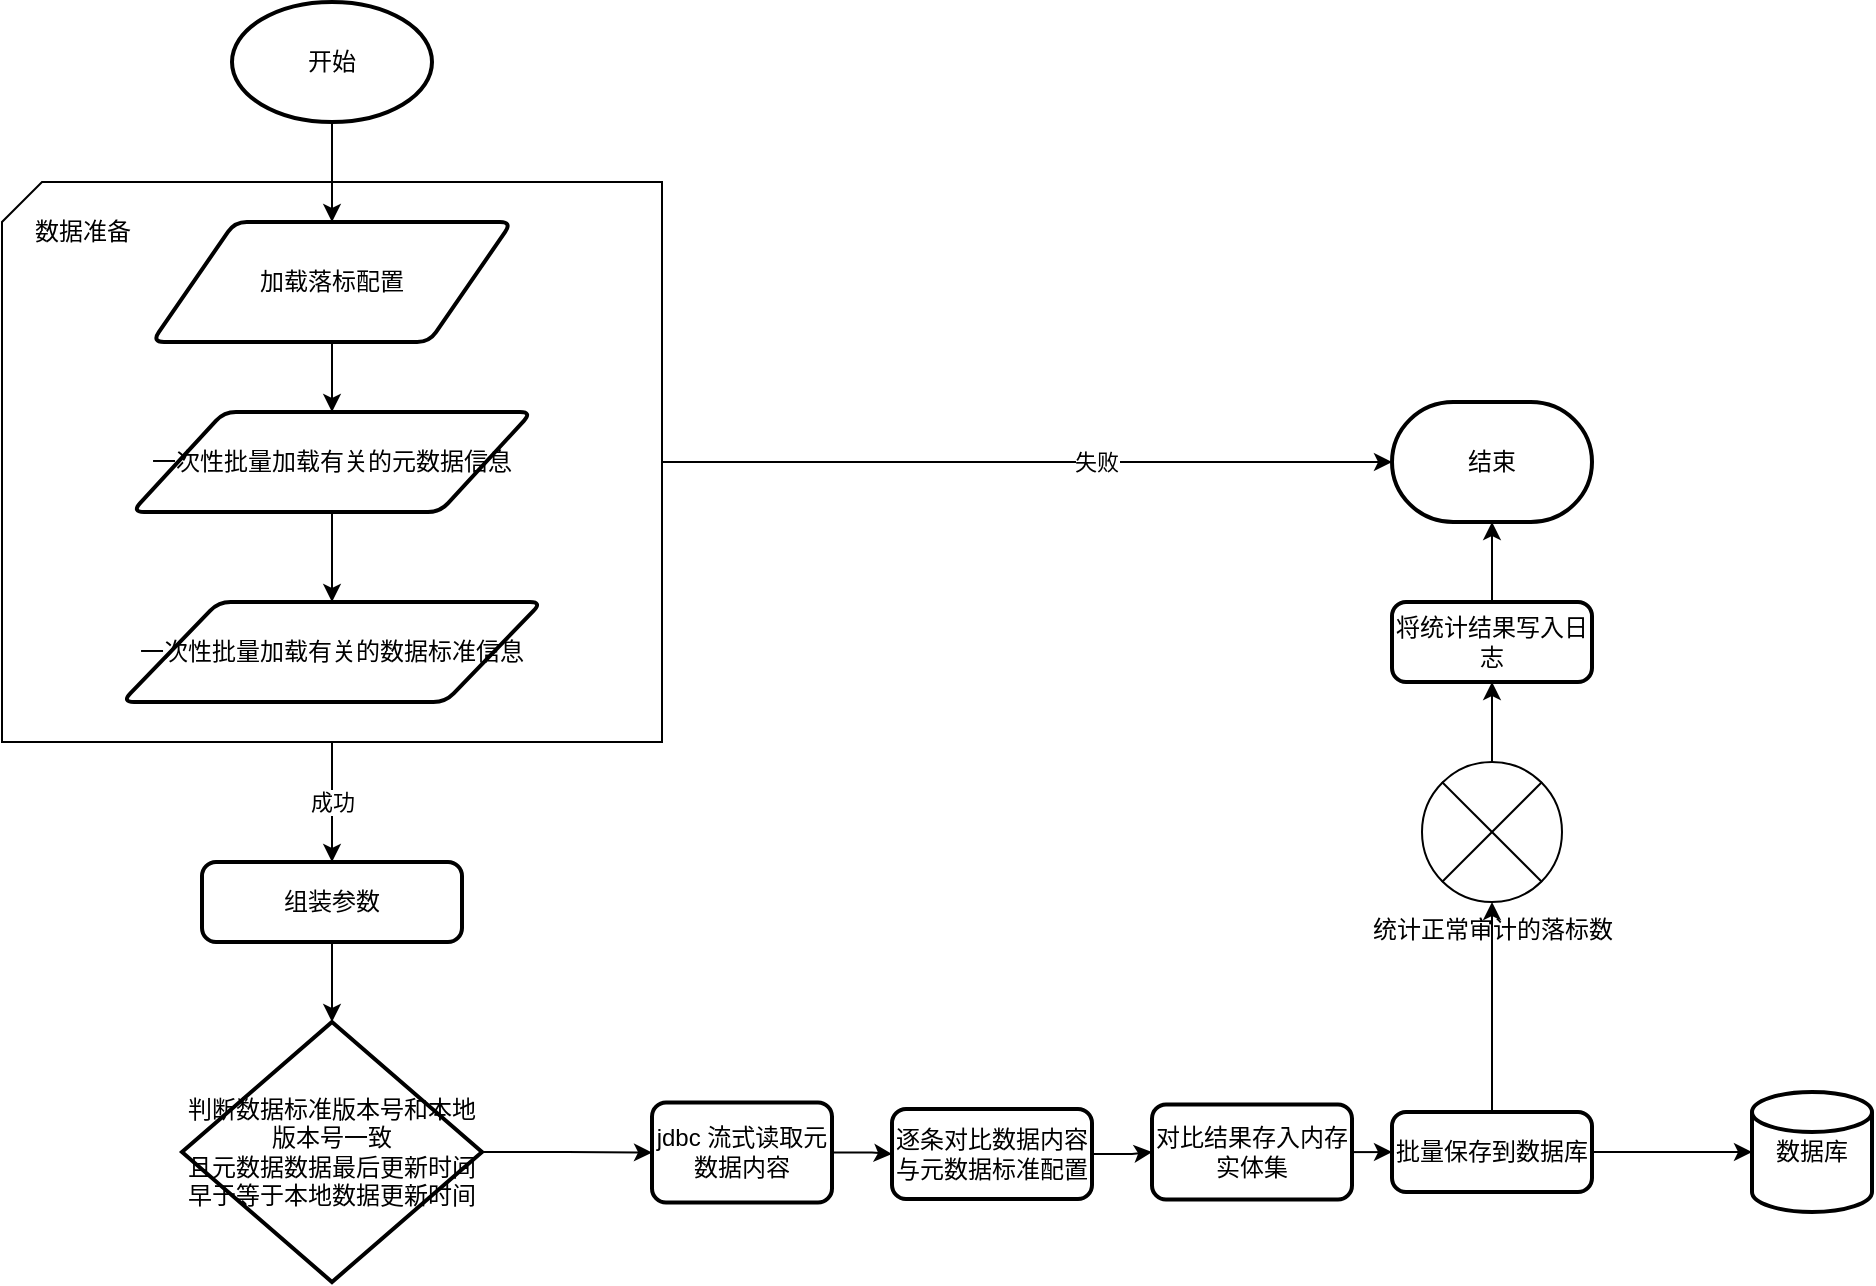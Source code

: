 <mxfile version="20.6.2" type="github">
  <diagram id="5u85gAowJPoeOtxz74KD" name="第 1 页">
    <mxGraphModel dx="1325" dy="613" grid="1" gridSize="10" guides="1" tooltips="1" connect="1" arrows="1" fold="1" page="1" pageScale="1" pageWidth="827" pageHeight="1169" math="0" shadow="0">
      <root>
        <mxCell id="0" />
        <mxCell id="1" parent="0" />
        <mxCell id="lB2y1da5tnhayKEPhziA-1" value="" style="edgeStyle=orthogonalEdgeStyle;rounded=0;orthogonalLoop=1;jettySize=auto;html=1;" edge="1" parent="1" source="lB2y1da5tnhayKEPhziA-4" target="lB2y1da5tnhayKEPhziA-13">
          <mxGeometry relative="1" as="geometry" />
        </mxCell>
        <mxCell id="lB2y1da5tnhayKEPhziA-2" value="失败" style="edgeLabel;html=1;align=center;verticalAlign=middle;resizable=0;points=[];" vertex="1" connectable="0" parent="lB2y1da5tnhayKEPhziA-1">
          <mxGeometry x="0.187" relative="1" as="geometry">
            <mxPoint as="offset" />
          </mxGeometry>
        </mxCell>
        <mxCell id="lB2y1da5tnhayKEPhziA-43" value="成功" style="edgeStyle=orthogonalEdgeStyle;rounded=0;orthogonalLoop=1;jettySize=auto;html=1;entryX=0.5;entryY=0;entryDx=0;entryDy=0;" edge="1" parent="1" source="lB2y1da5tnhayKEPhziA-4" target="lB2y1da5tnhayKEPhziA-17">
          <mxGeometry relative="1" as="geometry" />
        </mxCell>
        <mxCell id="lB2y1da5tnhayKEPhziA-4" value="" style="verticalLabelPosition=bottom;verticalAlign=top;html=1;shape=card;whiteSpace=wrap;size=20;arcSize=12;" vertex="1" parent="1">
          <mxGeometry x="55" y="140" width="330" height="280" as="geometry" />
        </mxCell>
        <mxCell id="lB2y1da5tnhayKEPhziA-5" value="" style="edgeStyle=orthogonalEdgeStyle;rounded=0;orthogonalLoop=1;jettySize=auto;html=1;" edge="1" parent="1" source="lB2y1da5tnhayKEPhziA-6" target="lB2y1da5tnhayKEPhziA-8">
          <mxGeometry relative="1" as="geometry" />
        </mxCell>
        <mxCell id="lB2y1da5tnhayKEPhziA-6" value="开始" style="strokeWidth=2;html=1;shape=mxgraph.flowchart.start_1;whiteSpace=wrap;" vertex="1" parent="1">
          <mxGeometry x="170" y="50" width="100" height="60" as="geometry" />
        </mxCell>
        <mxCell id="lB2y1da5tnhayKEPhziA-7" value="" style="edgeStyle=orthogonalEdgeStyle;rounded=0;orthogonalLoop=1;jettySize=auto;html=1;" edge="1" parent="1" source="lB2y1da5tnhayKEPhziA-8" target="lB2y1da5tnhayKEPhziA-10">
          <mxGeometry relative="1" as="geometry" />
        </mxCell>
        <mxCell id="lB2y1da5tnhayKEPhziA-8" value="加载落标配置" style="shape=parallelogram;html=1;strokeWidth=2;perimeter=parallelogramPerimeter;whiteSpace=wrap;rounded=1;arcSize=12;size=0.23;" vertex="1" parent="1">
          <mxGeometry x="130" y="160" width="180" height="60" as="geometry" />
        </mxCell>
        <mxCell id="lB2y1da5tnhayKEPhziA-9" value="" style="edgeStyle=orthogonalEdgeStyle;rounded=0;orthogonalLoop=1;jettySize=auto;html=1;" edge="1" parent="1" source="lB2y1da5tnhayKEPhziA-10" target="lB2y1da5tnhayKEPhziA-11">
          <mxGeometry relative="1" as="geometry" />
        </mxCell>
        <mxCell id="lB2y1da5tnhayKEPhziA-10" value="一次性批量加载有关的元数据信息" style="shape=parallelogram;html=1;strokeWidth=2;perimeter=parallelogramPerimeter;whiteSpace=wrap;rounded=1;arcSize=12;size=0.23;" vertex="1" parent="1">
          <mxGeometry x="120" y="255" width="200" height="50" as="geometry" />
        </mxCell>
        <mxCell id="lB2y1da5tnhayKEPhziA-11" value="一次性批量加载有关的数据标准信息" style="shape=parallelogram;html=1;strokeWidth=2;perimeter=parallelogramPerimeter;whiteSpace=wrap;rounded=1;arcSize=12;size=0.23;" vertex="1" parent="1">
          <mxGeometry x="115" y="350" width="210" height="50" as="geometry" />
        </mxCell>
        <mxCell id="lB2y1da5tnhayKEPhziA-12" value="数据准备" style="text;html=1;resizable=0;autosize=1;align=center;verticalAlign=middle;points=[];fillColor=none;strokeColor=none;rounded=0;" vertex="1" parent="1">
          <mxGeometry x="60" y="150" width="70" height="30" as="geometry" />
        </mxCell>
        <mxCell id="lB2y1da5tnhayKEPhziA-13" value="结束" style="strokeWidth=2;html=1;shape=mxgraph.flowchart.terminator;whiteSpace=wrap;" vertex="1" parent="1">
          <mxGeometry x="750" y="250" width="100" height="60" as="geometry" />
        </mxCell>
        <mxCell id="lB2y1da5tnhayKEPhziA-16" value="" style="edgeStyle=orthogonalEdgeStyle;rounded=0;orthogonalLoop=1;jettySize=auto;html=1;" edge="1" parent="1" source="lB2y1da5tnhayKEPhziA-17" target="lB2y1da5tnhayKEPhziA-39">
          <mxGeometry relative="1" as="geometry" />
        </mxCell>
        <mxCell id="lB2y1da5tnhayKEPhziA-17" value="组装参数" style="rounded=1;whiteSpace=wrap;html=1;absoluteArcSize=1;arcSize=14;strokeWidth=2;" vertex="1" parent="1">
          <mxGeometry x="155" y="480" width="130" height="40" as="geometry" />
        </mxCell>
        <mxCell id="lB2y1da5tnhayKEPhziA-20" value="" style="edgeStyle=orthogonalEdgeStyle;rounded=0;orthogonalLoop=1;jettySize=auto;html=1;" edge="1" parent="1" source="lB2y1da5tnhayKEPhziA-21" target="lB2y1da5tnhayKEPhziA-23">
          <mxGeometry relative="1" as="geometry" />
        </mxCell>
        <mxCell id="lB2y1da5tnhayKEPhziA-21" value="jdbc 流式读取元数据内容" style="rounded=1;whiteSpace=wrap;html=1;absoluteArcSize=1;arcSize=14;strokeWidth=2;" vertex="1" parent="1">
          <mxGeometry x="380" y="600.25" width="90" height="50" as="geometry" />
        </mxCell>
        <mxCell id="lB2y1da5tnhayKEPhziA-22" value="" style="edgeStyle=orthogonalEdgeStyle;rounded=0;orthogonalLoop=1;jettySize=auto;html=1;" edge="1" parent="1" source="lB2y1da5tnhayKEPhziA-23" target="lB2y1da5tnhayKEPhziA-25">
          <mxGeometry relative="1" as="geometry" />
        </mxCell>
        <mxCell id="lB2y1da5tnhayKEPhziA-23" value="逐条对比数据内容与元数据标准配置" style="rounded=1;whiteSpace=wrap;html=1;absoluteArcSize=1;arcSize=14;strokeWidth=2;" vertex="1" parent="1">
          <mxGeometry x="500" y="603.5" width="100" height="45" as="geometry" />
        </mxCell>
        <mxCell id="lB2y1da5tnhayKEPhziA-24" value="" style="edgeStyle=orthogonalEdgeStyle;rounded=0;orthogonalLoop=1;jettySize=auto;html=1;" edge="1" parent="1" source="lB2y1da5tnhayKEPhziA-25" target="lB2y1da5tnhayKEPhziA-35">
          <mxGeometry relative="1" as="geometry" />
        </mxCell>
        <mxCell id="lB2y1da5tnhayKEPhziA-25" value="对比结果存入内存实体集" style="rounded=1;whiteSpace=wrap;html=1;absoluteArcSize=1;arcSize=14;strokeWidth=2;" vertex="1" parent="1">
          <mxGeometry x="630" y="601.25" width="100" height="47.5" as="geometry" />
        </mxCell>
        <mxCell id="lB2y1da5tnhayKEPhziA-29" value="数据库" style="strokeWidth=2;html=1;shape=mxgraph.flowchart.database;whiteSpace=wrap;" vertex="1" parent="1">
          <mxGeometry x="930" y="595" width="60" height="60" as="geometry" />
        </mxCell>
        <mxCell id="lB2y1da5tnhayKEPhziA-30" value="" style="edgeStyle=orthogonalEdgeStyle;rounded=0;orthogonalLoop=1;jettySize=auto;html=1;" edge="1" parent="1" source="lB2y1da5tnhayKEPhziA-31" target="lB2y1da5tnhayKEPhziA-33">
          <mxGeometry relative="1" as="geometry" />
        </mxCell>
        <mxCell id="lB2y1da5tnhayKEPhziA-31" value="统计正常审计的落标数" style="verticalLabelPosition=bottom;verticalAlign=top;html=1;shape=mxgraph.flowchart.or;" vertex="1" parent="1">
          <mxGeometry x="765" y="430" width="70" height="70" as="geometry" />
        </mxCell>
        <mxCell id="lB2y1da5tnhayKEPhziA-32" value="" style="edgeStyle=orthogonalEdgeStyle;rounded=0;orthogonalLoop=1;jettySize=auto;html=1;" edge="1" parent="1" source="lB2y1da5tnhayKEPhziA-33" target="lB2y1da5tnhayKEPhziA-13">
          <mxGeometry relative="1" as="geometry" />
        </mxCell>
        <mxCell id="lB2y1da5tnhayKEPhziA-33" value="将统计结果写入日志" style="rounded=1;whiteSpace=wrap;html=1;absoluteArcSize=1;arcSize=14;strokeWidth=2;" vertex="1" parent="1">
          <mxGeometry x="750" y="350" width="100" height="40" as="geometry" />
        </mxCell>
        <mxCell id="lB2y1da5tnhayKEPhziA-48" style="edgeStyle=orthogonalEdgeStyle;rounded=0;orthogonalLoop=1;jettySize=auto;html=1;entryX=0.5;entryY=1;entryDx=0;entryDy=0;entryPerimeter=0;" edge="1" parent="1" source="lB2y1da5tnhayKEPhziA-35" target="lB2y1da5tnhayKEPhziA-31">
          <mxGeometry relative="1" as="geometry" />
        </mxCell>
        <mxCell id="lB2y1da5tnhayKEPhziA-49" value="" style="edgeStyle=orthogonalEdgeStyle;rounded=0;orthogonalLoop=1;jettySize=auto;html=1;" edge="1" parent="1" source="lB2y1da5tnhayKEPhziA-35" target="lB2y1da5tnhayKEPhziA-29">
          <mxGeometry relative="1" as="geometry" />
        </mxCell>
        <mxCell id="lB2y1da5tnhayKEPhziA-35" value="批量保存到数据库" style="rounded=1;whiteSpace=wrap;html=1;absoluteArcSize=1;arcSize=14;strokeWidth=2;" vertex="1" parent="1">
          <mxGeometry x="750" y="605" width="100" height="40" as="geometry" />
        </mxCell>
        <mxCell id="lB2y1da5tnhayKEPhziA-46" style="edgeStyle=orthogonalEdgeStyle;rounded=0;orthogonalLoop=1;jettySize=auto;html=1;entryX=0;entryY=0.5;entryDx=0;entryDy=0;" edge="1" parent="1" source="lB2y1da5tnhayKEPhziA-39" target="lB2y1da5tnhayKEPhziA-21">
          <mxGeometry relative="1" as="geometry" />
        </mxCell>
        <mxCell id="lB2y1da5tnhayKEPhziA-39" value="判断数据标准版本号和本地版本号一致&lt;br&gt;且元数据数据最后更新时间早于等于本地数据更新时间" style="strokeWidth=2;html=1;shape=mxgraph.flowchart.decision;whiteSpace=wrap;" vertex="1" parent="1">
          <mxGeometry x="145" y="560" width="150" height="130" as="geometry" />
        </mxCell>
      </root>
    </mxGraphModel>
  </diagram>
</mxfile>
